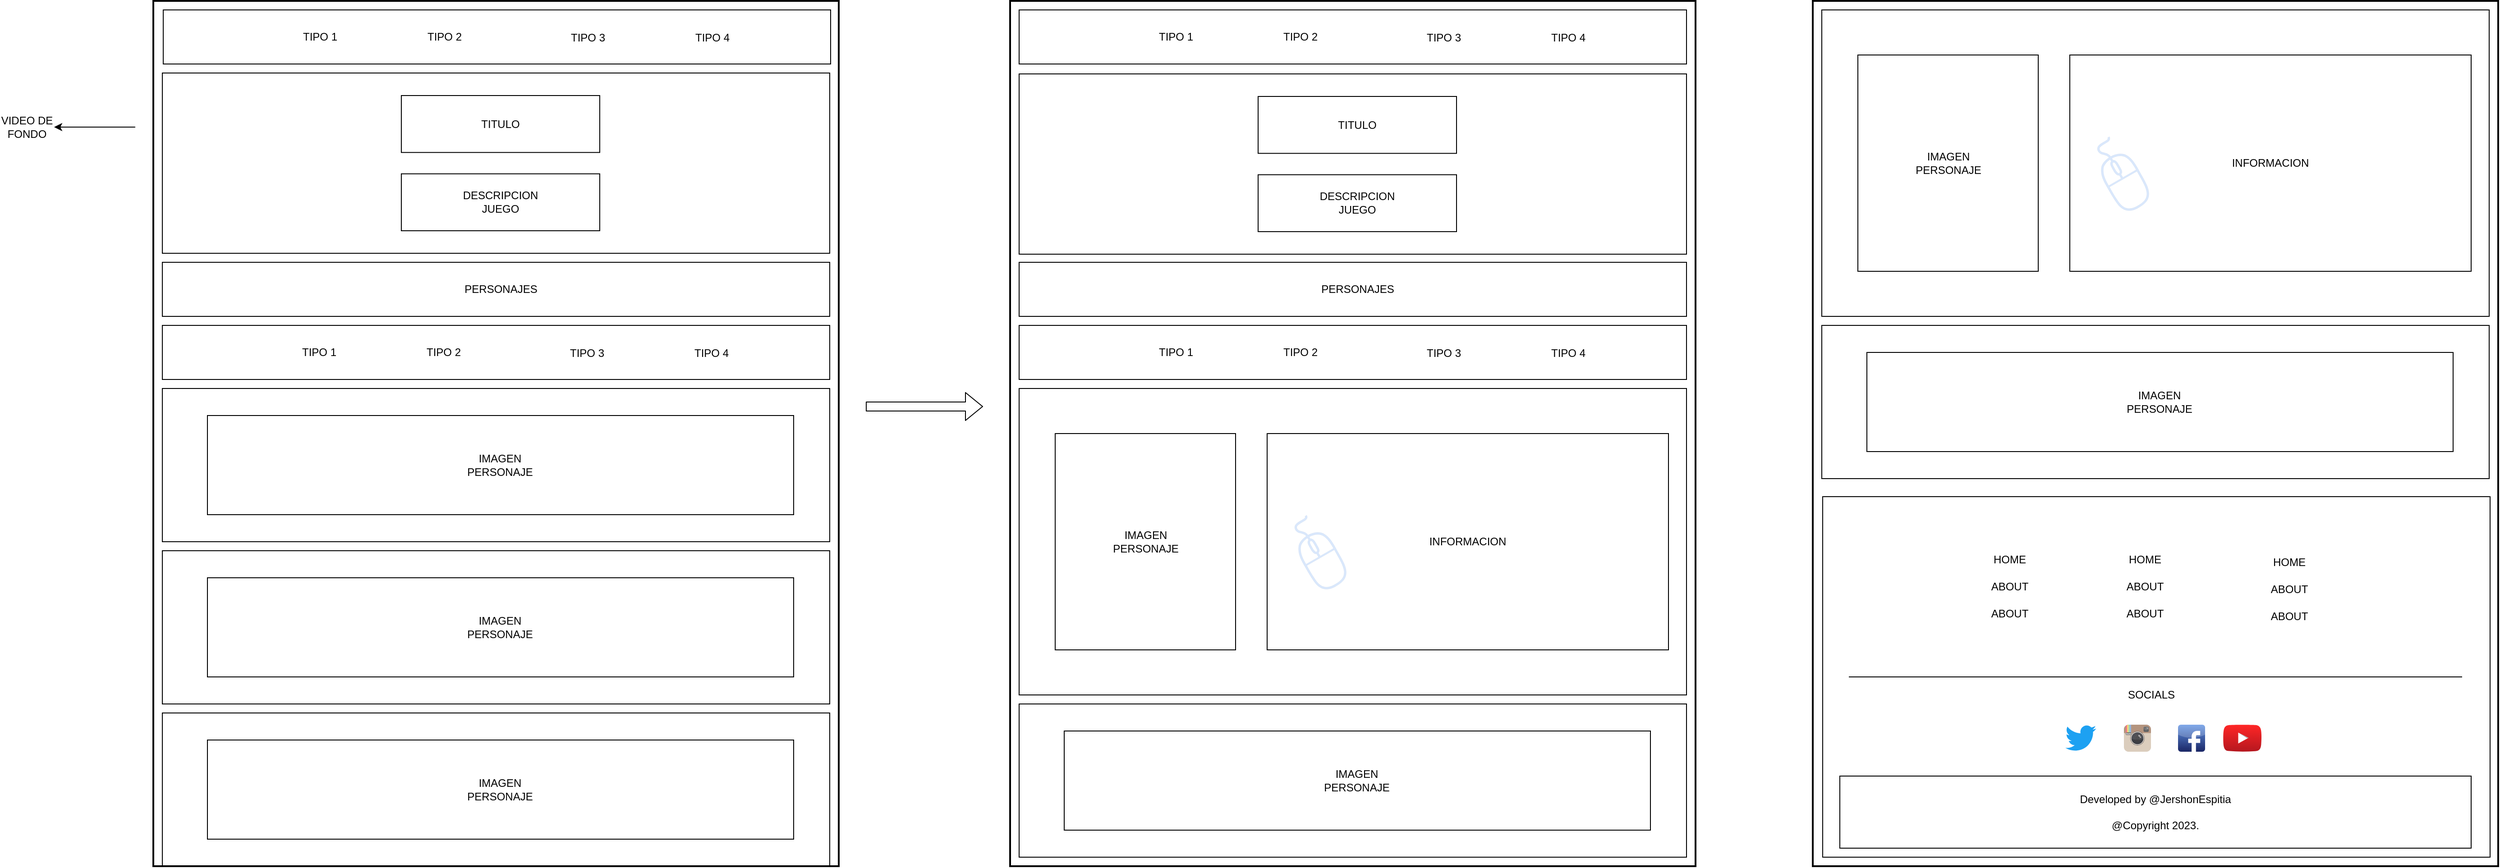 <mxfile>
    <diagram id="4Bnzrhr5k3Xbg9pZ94Lz" name="Page-1">
        <mxGraphModel dx="1693" dy="533" grid="1" gridSize="10" guides="1" tooltips="1" connect="1" arrows="1" fold="1" page="1" pageScale="1" pageWidth="850" pageHeight="1100" math="0" shadow="0">
            <root>
                <mxCell id="0"/>
                <mxCell id="1" parent="0"/>
                <mxCell id="2" value="" style="shape=table;startSize=0;container=1;collapsible=0;childLayout=tableLayout;fillColor=none;strokeColor=default;rounded=0;strokeWidth=2;" parent="1" vertex="1">
                    <mxGeometry x="40" y="40" width="760" height="960" as="geometry"/>
                </mxCell>
                <mxCell id="3" value="" style="shape=tableRow;horizontal=0;startSize=0;swimlaneHead=0;swimlaneBody=0;top=0;left=0;bottom=0;right=0;collapsible=0;dropTarget=0;fillColor=none;points=[[0,0.5],[1,0.5]];portConstraint=eastwest;" parent="2" vertex="1">
                    <mxGeometry width="760" height="960" as="geometry"/>
                </mxCell>
                <mxCell id="4" value="" style="shape=partialRectangle;html=1;whiteSpace=wrap;connectable=0;overflow=hidden;fillColor=none;top=0;left=0;bottom=0;right=0;pointerEvents=1;" parent="3" vertex="1">
                    <mxGeometry width="760" height="960" as="geometry">
                        <mxRectangle width="760" height="960" as="alternateBounds"/>
                    </mxGeometry>
                </mxCell>
                <mxCell id="5" value="" style="shape=table;startSize=0;container=1;collapsible=0;childLayout=tableLayout;rounded=0;strokeColor=default;strokeWidth=1;fillColor=none;" parent="1" vertex="1">
                    <mxGeometry x="50" y="120" width="740" height="200" as="geometry"/>
                </mxCell>
                <mxCell id="6" value="" style="shape=tableRow;horizontal=0;startSize=0;swimlaneHead=0;swimlaneBody=0;top=0;left=0;bottom=0;right=0;collapsible=0;dropTarget=0;fillColor=none;points=[[0,0.5],[1,0.5]];portConstraint=eastwest;rounded=0;strokeColor=default;strokeWidth=2;" parent="5" vertex="1">
                    <mxGeometry width="740" height="200" as="geometry"/>
                </mxCell>
                <mxCell id="7" value="" style="shape=partialRectangle;html=1;whiteSpace=wrap;connectable=0;overflow=hidden;fillColor=none;top=0;left=0;bottom=0;right=0;pointerEvents=1;rounded=0;strokeColor=default;strokeWidth=2;" parent="6" vertex="1">
                    <mxGeometry width="740" height="200" as="geometry">
                        <mxRectangle width="740" height="200" as="alternateBounds"/>
                    </mxGeometry>
                </mxCell>
                <mxCell id="14" value="" style="group" parent="1" vertex="1" connectable="0">
                    <mxGeometry x="315" y="145" width="220" height="150" as="geometry"/>
                </mxCell>
                <mxCell id="10" value="" style="group" parent="14" vertex="1" connectable="0">
                    <mxGeometry width="220" height="63.158" as="geometry"/>
                </mxCell>
                <mxCell id="8" value="" style="rounded=0;whiteSpace=wrap;html=1;fillColor=none;" parent="10" vertex="1">
                    <mxGeometry width="220" height="63.158" as="geometry"/>
                </mxCell>
                <mxCell id="9" value="TITULO" style="text;html=1;strokeColor=none;fillColor=none;align=center;verticalAlign=middle;whiteSpace=wrap;rounded=0;" parent="10" vertex="1">
                    <mxGeometry x="80" y="19.737" width="60" height="23.684" as="geometry"/>
                </mxCell>
                <mxCell id="11" value="" style="group" parent="14" vertex="1" connectable="0">
                    <mxGeometry y="86.842" width="220" height="63.158" as="geometry"/>
                </mxCell>
                <mxCell id="12" value="" style="rounded=0;whiteSpace=wrap;html=1;fillColor=none;" parent="11" vertex="1">
                    <mxGeometry width="220" height="63.158" as="geometry"/>
                </mxCell>
                <mxCell id="13" value="DESCRIPCION JUEGO" style="text;html=1;strokeColor=none;fillColor=none;align=center;verticalAlign=middle;whiteSpace=wrap;rounded=0;" parent="11" vertex="1">
                    <mxGeometry x="80" y="19.737" width="60" height="23.684" as="geometry"/>
                </mxCell>
                <mxCell id="15" value="" style="endArrow=classic;html=1;" parent="1" target="16" edge="1">
                    <mxGeometry width="50" height="50" relative="1" as="geometry">
                        <mxPoint x="20" y="180" as="sourcePoint"/>
                        <mxPoint x="-70" y="180" as="targetPoint"/>
                    </mxGeometry>
                </mxCell>
                <mxCell id="16" value="VIDEO DE FONDO" style="text;html=1;strokeColor=none;fillColor=none;align=center;verticalAlign=middle;whiteSpace=wrap;rounded=0;" parent="1" vertex="1">
                    <mxGeometry x="-130" y="165" width="60" height="30" as="geometry"/>
                </mxCell>
                <mxCell id="17" value="" style="shape=table;startSize=0;container=1;collapsible=0;childLayout=tableLayout;rounded=0;strokeColor=default;strokeWidth=1;fillColor=none;" parent="1" vertex="1">
                    <mxGeometry x="50" y="330" width="740" height="60" as="geometry"/>
                </mxCell>
                <mxCell id="18" value="" style="shape=tableRow;horizontal=0;startSize=0;swimlaneHead=0;swimlaneBody=0;top=0;left=0;bottom=0;right=0;collapsible=0;dropTarget=0;fillColor=none;points=[[0,0.5],[1,0.5]];portConstraint=eastwest;rounded=0;strokeColor=default;strokeWidth=2;" parent="17" vertex="1">
                    <mxGeometry width="740" height="60" as="geometry"/>
                </mxCell>
                <mxCell id="19" value="" style="shape=partialRectangle;html=1;whiteSpace=wrap;connectable=0;overflow=hidden;fillColor=none;top=0;left=0;bottom=0;right=0;pointerEvents=1;rounded=0;strokeColor=default;strokeWidth=2;" parent="18" vertex="1">
                    <mxGeometry width="740" height="60" as="geometry">
                        <mxRectangle width="740" height="60" as="alternateBounds"/>
                    </mxGeometry>
                </mxCell>
                <mxCell id="20" value="PERSONAJES" style="text;html=1;strokeColor=none;fillColor=none;align=center;verticalAlign=middle;whiteSpace=wrap;rounded=0;" parent="1" vertex="1">
                    <mxGeometry x="328" y="345" width="195" height="30" as="geometry"/>
                </mxCell>
                <mxCell id="66" value="" style="shape=table;startSize=0;container=1;collapsible=0;childLayout=tableLayout;fillColor=none;strokeColor=default;rounded=0;strokeWidth=2;" parent="1" vertex="1">
                    <mxGeometry x="990" y="40" width="760" height="960" as="geometry"/>
                </mxCell>
                <mxCell id="67" value="" style="shape=tableRow;horizontal=0;startSize=0;swimlaneHead=0;swimlaneBody=0;top=0;left=0;bottom=0;right=0;collapsible=0;dropTarget=0;fillColor=none;points=[[0,0.5],[1,0.5]];portConstraint=eastwest;" parent="66" vertex="1">
                    <mxGeometry width="760" height="960" as="geometry"/>
                </mxCell>
                <mxCell id="68" value="" style="shape=partialRectangle;html=1;whiteSpace=wrap;connectable=0;overflow=hidden;fillColor=none;top=0;left=0;bottom=0;right=0;pointerEvents=1;" parent="67" vertex="1">
                    <mxGeometry width="760" height="960" as="geometry">
                        <mxRectangle width="760" height="960" as="alternateBounds"/>
                    </mxGeometry>
                </mxCell>
                <mxCell id="79" value="" style="shape=table;startSize=0;container=1;collapsible=0;childLayout=tableLayout;rounded=0;strokeColor=default;strokeWidth=1;fillColor=none;" parent="1" vertex="1">
                    <mxGeometry x="1000" y="330" width="740" height="60" as="geometry"/>
                </mxCell>
                <mxCell id="80" value="" style="shape=tableRow;horizontal=0;startSize=0;swimlaneHead=0;swimlaneBody=0;top=0;left=0;bottom=0;right=0;collapsible=0;dropTarget=0;fillColor=none;points=[[0,0.5],[1,0.5]];portConstraint=eastwest;rounded=0;strokeColor=default;strokeWidth=2;" parent="79" vertex="1">
                    <mxGeometry width="740" height="60" as="geometry"/>
                </mxCell>
                <mxCell id="81" value="" style="shape=partialRectangle;html=1;whiteSpace=wrap;connectable=0;overflow=hidden;fillColor=none;top=0;left=0;bottom=0;right=0;pointerEvents=1;rounded=0;strokeColor=default;strokeWidth=2;" parent="80" vertex="1">
                    <mxGeometry width="740" height="60" as="geometry">
                        <mxRectangle width="740" height="60" as="alternateBounds"/>
                    </mxGeometry>
                </mxCell>
                <mxCell id="82" value="PERSONAJES" style="text;html=1;strokeColor=none;fillColor=none;align=center;verticalAlign=middle;whiteSpace=wrap;rounded=0;" parent="1" vertex="1">
                    <mxGeometry x="1278" y="345" width="195" height="30" as="geometry"/>
                </mxCell>
                <mxCell id="83" value="" style="shape=table;startSize=0;container=1;collapsible=0;childLayout=tableLayout;rounded=0;strokeColor=default;strokeWidth=1;fillColor=none;" parent="1" vertex="1">
                    <mxGeometry x="1000" y="400" width="740" height="60" as="geometry"/>
                </mxCell>
                <mxCell id="84" value="" style="shape=tableRow;horizontal=0;startSize=0;swimlaneHead=0;swimlaneBody=0;top=0;left=0;bottom=0;right=0;collapsible=0;dropTarget=0;fillColor=none;points=[[0,0.5],[1,0.5]];portConstraint=eastwest;rounded=0;strokeColor=default;strokeWidth=2;" parent="83" vertex="1">
                    <mxGeometry width="740" height="60" as="geometry"/>
                </mxCell>
                <mxCell id="85" value="" style="shape=partialRectangle;html=1;whiteSpace=wrap;connectable=0;overflow=hidden;fillColor=none;top=0;left=0;bottom=0;right=0;pointerEvents=1;rounded=0;strokeColor=default;strokeWidth=2;" parent="84" vertex="1">
                    <mxGeometry width="740" height="60" as="geometry">
                        <mxRectangle width="740" height="60" as="alternateBounds"/>
                    </mxGeometry>
                </mxCell>
                <mxCell id="86" value="TIPO 1" style="text;html=1;strokeColor=none;fillColor=none;align=center;verticalAlign=middle;whiteSpace=wrap;rounded=0;" parent="1" vertex="1">
                    <mxGeometry x="1113" y="415" width="122" height="30" as="geometry"/>
                </mxCell>
                <mxCell id="87" value="TIPO 2" style="text;html=1;strokeColor=none;fillColor=none;align=center;verticalAlign=middle;whiteSpace=wrap;rounded=0;" parent="1" vertex="1">
                    <mxGeometry x="1251" y="415" width="122" height="30" as="geometry"/>
                </mxCell>
                <mxCell id="88" value="TIPO 4" style="text;html=1;strokeColor=none;fillColor=none;align=center;verticalAlign=middle;whiteSpace=wrap;rounded=0;" parent="1" vertex="1">
                    <mxGeometry x="1548" y="416" width="122" height="30" as="geometry"/>
                </mxCell>
                <mxCell id="89" value="TIPO 3" style="text;html=1;strokeColor=none;fillColor=none;align=center;verticalAlign=middle;whiteSpace=wrap;rounded=0;" parent="1" vertex="1">
                    <mxGeometry x="1410" y="416" width="122" height="30" as="geometry"/>
                </mxCell>
                <mxCell id="90" value="" style="shape=table;startSize=0;container=1;collapsible=0;childLayout=tableLayout;rounded=0;strokeColor=default;strokeWidth=1;fillColor=none;" parent="1" vertex="1">
                    <mxGeometry x="1000" y="470" width="740" height="340" as="geometry"/>
                </mxCell>
                <mxCell id="91" value="" style="shape=tableRow;horizontal=0;startSize=0;swimlaneHead=0;swimlaneBody=0;top=0;left=0;bottom=0;right=0;collapsible=0;dropTarget=0;fillColor=none;points=[[0,0.5],[1,0.5]];portConstraint=eastwest;rounded=0;strokeColor=default;strokeWidth=2;" parent="90" vertex="1">
                    <mxGeometry width="740" height="340" as="geometry"/>
                </mxCell>
                <mxCell id="92" value="" style="shape=partialRectangle;html=1;whiteSpace=wrap;connectable=0;overflow=hidden;fillColor=none;top=0;left=0;bottom=0;right=0;pointerEvents=1;rounded=0;strokeColor=default;strokeWidth=2;" parent="91" vertex="1">
                    <mxGeometry width="740" height="340" as="geometry">
                        <mxRectangle width="740" height="340" as="alternateBounds"/>
                    </mxGeometry>
                </mxCell>
                <mxCell id="96" value="" style="group" parent="1" vertex="1" connectable="0">
                    <mxGeometry x="1040" y="520" width="200" height="240" as="geometry"/>
                </mxCell>
                <mxCell id="97" value="" style="rounded=0;whiteSpace=wrap;html=1;fillColor=none;" parent="96" vertex="1">
                    <mxGeometry width="200" height="240" as="geometry"/>
                </mxCell>
                <mxCell id="98" value="IMAGEN&lt;br&gt;PERSONAJE" style="text;html=1;strokeColor=none;fillColor=none;align=center;verticalAlign=middle;whiteSpace=wrap;rounded=0;" parent="96" vertex="1">
                    <mxGeometry x="72.727" y="75" width="54.545" height="90" as="geometry"/>
                </mxCell>
                <mxCell id="99" value="" style="group;fillColor=none;" parent="1" vertex="1" connectable="0">
                    <mxGeometry x="1275" y="520" width="445" height="240" as="geometry"/>
                </mxCell>
                <mxCell id="100" value="" style="rounded=0;whiteSpace=wrap;html=1;fillColor=none;" parent="99" vertex="1">
                    <mxGeometry width="445" height="240" as="geometry"/>
                </mxCell>
                <mxCell id="101" value="INFORMACION" style="text;html=1;strokeColor=none;fillColor=none;align=center;verticalAlign=middle;whiteSpace=wrap;rounded=0;" parent="99" vertex="1">
                    <mxGeometry x="161.818" y="75" width="121.364" height="90" as="geometry"/>
                </mxCell>
                <mxCell id="159" value="" style="sketch=0;pointerEvents=1;shadow=0;dashed=0;html=1;strokeColor=#6c8ebf;fillColor=#dae8fc;aspect=fixed;labelPosition=center;verticalLabelPosition=bottom;verticalAlign=top;align=center;outlineConnect=0;shape=mxgraph.vvd.mouse;strokeWidth=0;rotation=-30;" parent="99" vertex="1">
                    <mxGeometry x="35" y="90" width="41.35" height="84.39" as="geometry"/>
                </mxCell>
                <mxCell id="102" value="" style="shape=flexArrow;endArrow=classic;html=1;" parent="1" edge="1">
                    <mxGeometry width="50" height="50" relative="1" as="geometry">
                        <mxPoint x="830" y="490" as="sourcePoint"/>
                        <mxPoint x="960" y="490" as="targetPoint"/>
                    </mxGeometry>
                </mxCell>
                <mxCell id="103" value="" style="group" parent="1" vertex="1" connectable="0">
                    <mxGeometry x="50" y="470" width="740" height="170" as="geometry"/>
                </mxCell>
                <mxCell id="28" value="" style="shape=table;startSize=0;container=1;collapsible=0;childLayout=tableLayout;rounded=0;strokeColor=default;strokeWidth=1;fillColor=none;" parent="103" vertex="1">
                    <mxGeometry width="740" height="170" as="geometry"/>
                </mxCell>
                <mxCell id="29" value="" style="shape=tableRow;horizontal=0;startSize=0;swimlaneHead=0;swimlaneBody=0;top=0;left=0;bottom=0;right=0;collapsible=0;dropTarget=0;fillColor=none;points=[[0,0.5],[1,0.5]];portConstraint=eastwest;rounded=0;strokeColor=default;strokeWidth=2;" parent="28" vertex="1">
                    <mxGeometry width="740" height="170" as="geometry"/>
                </mxCell>
                <mxCell id="30" value="" style="shape=partialRectangle;html=1;whiteSpace=wrap;connectable=0;overflow=hidden;fillColor=none;top=0;left=0;bottom=0;right=0;pointerEvents=1;rounded=0;strokeColor=default;strokeWidth=2;" parent="29" vertex="1">
                    <mxGeometry width="740" height="170" as="geometry">
                        <mxRectangle width="740" height="170" as="alternateBounds"/>
                    </mxGeometry>
                </mxCell>
                <mxCell id="32" value="" style="group" parent="103" vertex="1" connectable="0">
                    <mxGeometry x="50" y="30" width="650" height="110" as="geometry"/>
                </mxCell>
                <mxCell id="33" value="" style="rounded=0;whiteSpace=wrap;html=1;fillColor=none;" parent="32" vertex="1">
                    <mxGeometry width="650" height="110.0" as="geometry"/>
                </mxCell>
                <mxCell id="34" value="IMAGEN&lt;br&gt;PERSONAJE" style="text;html=1;strokeColor=none;fillColor=none;align=center;verticalAlign=middle;whiteSpace=wrap;rounded=0;" parent="32" vertex="1">
                    <mxGeometry x="236.364" y="34.375" width="177.273" height="41.25" as="geometry"/>
                </mxCell>
                <mxCell id="104" value="" style="group" parent="1" vertex="1" connectable="0">
                    <mxGeometry x="50" y="650" width="740" height="170" as="geometry"/>
                </mxCell>
                <mxCell id="105" value="" style="shape=table;startSize=0;container=1;collapsible=0;childLayout=tableLayout;rounded=0;strokeColor=default;strokeWidth=1;fillColor=none;" parent="104" vertex="1">
                    <mxGeometry width="740" height="170" as="geometry"/>
                </mxCell>
                <mxCell id="106" value="" style="shape=tableRow;horizontal=0;startSize=0;swimlaneHead=0;swimlaneBody=0;top=0;left=0;bottom=0;right=0;collapsible=0;dropTarget=0;fillColor=none;points=[[0,0.5],[1,0.5]];portConstraint=eastwest;rounded=0;strokeColor=default;strokeWidth=2;" parent="105" vertex="1">
                    <mxGeometry width="740" height="170" as="geometry"/>
                </mxCell>
                <mxCell id="107" value="" style="shape=partialRectangle;html=1;whiteSpace=wrap;connectable=0;overflow=hidden;fillColor=none;top=0;left=0;bottom=0;right=0;pointerEvents=1;rounded=0;strokeColor=default;strokeWidth=2;" parent="106" vertex="1">
                    <mxGeometry width="740" height="170" as="geometry">
                        <mxRectangle width="740" height="170" as="alternateBounds"/>
                    </mxGeometry>
                </mxCell>
                <mxCell id="108" value="" style="group" parent="104" vertex="1" connectable="0">
                    <mxGeometry x="50" y="30" width="650" height="110" as="geometry"/>
                </mxCell>
                <mxCell id="109" value="" style="rounded=0;whiteSpace=wrap;html=1;fillColor=none;" parent="108" vertex="1">
                    <mxGeometry width="650" height="110.0" as="geometry"/>
                </mxCell>
                <mxCell id="110" value="IMAGEN&lt;br&gt;PERSONAJE" style="text;html=1;strokeColor=none;fillColor=none;align=center;verticalAlign=middle;whiteSpace=wrap;rounded=0;" parent="108" vertex="1">
                    <mxGeometry x="236.364" y="34.375" width="177.273" height="41.25" as="geometry"/>
                </mxCell>
                <mxCell id="111" value="" style="group" parent="1" vertex="1" connectable="0">
                    <mxGeometry x="50" y="830" width="740" height="170" as="geometry"/>
                </mxCell>
                <mxCell id="112" value="" style="shape=table;startSize=0;container=1;collapsible=0;childLayout=tableLayout;rounded=0;strokeColor=default;strokeWidth=1;fillColor=none;" parent="111" vertex="1">
                    <mxGeometry width="740" height="170" as="geometry"/>
                </mxCell>
                <mxCell id="113" value="" style="shape=tableRow;horizontal=0;startSize=0;swimlaneHead=0;swimlaneBody=0;top=0;left=0;bottom=0;right=0;collapsible=0;dropTarget=0;fillColor=none;points=[[0,0.5],[1,0.5]];portConstraint=eastwest;rounded=0;strokeColor=default;strokeWidth=2;" parent="112" vertex="1">
                    <mxGeometry width="740" height="170" as="geometry"/>
                </mxCell>
                <mxCell id="114" value="" style="shape=partialRectangle;html=1;whiteSpace=wrap;connectable=0;overflow=hidden;fillColor=none;top=0;left=0;bottom=0;right=0;pointerEvents=1;rounded=0;strokeColor=default;strokeWidth=2;" parent="113" vertex="1">
                    <mxGeometry width="740" height="170" as="geometry">
                        <mxRectangle width="740" height="170" as="alternateBounds"/>
                    </mxGeometry>
                </mxCell>
                <mxCell id="115" value="" style="group" parent="111" vertex="1" connectable="0">
                    <mxGeometry x="50" y="30" width="650" height="110" as="geometry"/>
                </mxCell>
                <mxCell id="116" value="" style="rounded=0;whiteSpace=wrap;html=1;fillColor=none;" parent="115" vertex="1">
                    <mxGeometry width="650" height="110.0" as="geometry"/>
                </mxCell>
                <mxCell id="117" value="IMAGEN&lt;br&gt;PERSONAJE" style="text;html=1;strokeColor=none;fillColor=none;align=center;verticalAlign=middle;whiteSpace=wrap;rounded=0;" parent="115" vertex="1">
                    <mxGeometry x="236.364" y="34.375" width="177.273" height="41.25" as="geometry"/>
                </mxCell>
                <mxCell id="121" value="" style="group" parent="1" vertex="1" connectable="0">
                    <mxGeometry x="1000" y="820" width="740" height="170" as="geometry"/>
                </mxCell>
                <mxCell id="122" value="" style="shape=table;startSize=0;container=1;collapsible=0;childLayout=tableLayout;rounded=0;strokeColor=default;strokeWidth=1;fillColor=none;" parent="121" vertex="1">
                    <mxGeometry width="740" height="170" as="geometry"/>
                </mxCell>
                <mxCell id="123" value="" style="shape=tableRow;horizontal=0;startSize=0;swimlaneHead=0;swimlaneBody=0;top=0;left=0;bottom=0;right=0;collapsible=0;dropTarget=0;fillColor=none;points=[[0,0.5],[1,0.5]];portConstraint=eastwest;rounded=0;strokeColor=default;strokeWidth=2;" parent="122" vertex="1">
                    <mxGeometry width="740" height="170" as="geometry"/>
                </mxCell>
                <mxCell id="124" value="" style="shape=partialRectangle;html=1;whiteSpace=wrap;connectable=0;overflow=hidden;fillColor=none;top=0;left=0;bottom=0;right=0;pointerEvents=1;rounded=0;strokeColor=default;strokeWidth=2;" parent="123" vertex="1">
                    <mxGeometry width="740" height="170" as="geometry">
                        <mxRectangle width="740" height="170" as="alternateBounds"/>
                    </mxGeometry>
                </mxCell>
                <mxCell id="125" value="" style="group" parent="121" vertex="1" connectable="0">
                    <mxGeometry x="50" y="30" width="650" height="110" as="geometry"/>
                </mxCell>
                <mxCell id="126" value="" style="rounded=0;whiteSpace=wrap;html=1;fillColor=none;" parent="125" vertex="1">
                    <mxGeometry width="650" height="110.0" as="geometry"/>
                </mxCell>
                <mxCell id="127" value="IMAGEN&lt;br&gt;PERSONAJE" style="text;html=1;strokeColor=none;fillColor=none;align=center;verticalAlign=middle;whiteSpace=wrap;rounded=0;" parent="125" vertex="1">
                    <mxGeometry x="236.364" y="34.375" width="177.273" height="41.25" as="geometry"/>
                </mxCell>
                <mxCell id="129" value="" style="shape=table;startSize=0;container=1;collapsible=0;childLayout=tableLayout;rounded=0;strokeColor=default;strokeWidth=1;fillColor=none;" parent="1" vertex="1">
                    <mxGeometry x="1000" y="121" width="740" height="200" as="geometry"/>
                </mxCell>
                <mxCell id="130" value="" style="shape=tableRow;horizontal=0;startSize=0;swimlaneHead=0;swimlaneBody=0;top=0;left=0;bottom=0;right=0;collapsible=0;dropTarget=0;fillColor=none;points=[[0,0.5],[1,0.5]];portConstraint=eastwest;rounded=0;strokeColor=default;strokeWidth=2;" parent="129" vertex="1">
                    <mxGeometry width="740" height="200" as="geometry"/>
                </mxCell>
                <mxCell id="131" value="" style="shape=partialRectangle;html=1;whiteSpace=wrap;connectable=0;overflow=hidden;fillColor=none;top=0;left=0;bottom=0;right=0;pointerEvents=1;rounded=0;strokeColor=default;strokeWidth=2;" parent="130" vertex="1">
                    <mxGeometry width="740" height="200" as="geometry">
                        <mxRectangle width="740" height="200" as="alternateBounds"/>
                    </mxGeometry>
                </mxCell>
                <mxCell id="132" value="" style="group" parent="1" vertex="1" connectable="0">
                    <mxGeometry x="1265" y="146" width="220" height="150" as="geometry"/>
                </mxCell>
                <mxCell id="133" value="" style="group" parent="132" vertex="1" connectable="0">
                    <mxGeometry width="220" height="63.158" as="geometry"/>
                </mxCell>
                <mxCell id="134" value="" style="rounded=0;whiteSpace=wrap;html=1;fillColor=none;" parent="133" vertex="1">
                    <mxGeometry width="220" height="63.158" as="geometry"/>
                </mxCell>
                <mxCell id="135" value="TITULO" style="text;html=1;strokeColor=none;fillColor=none;align=center;verticalAlign=middle;whiteSpace=wrap;rounded=0;" parent="133" vertex="1">
                    <mxGeometry x="80" y="19.737" width="60" height="23.684" as="geometry"/>
                </mxCell>
                <mxCell id="136" value="" style="group" parent="132" vertex="1" connectable="0">
                    <mxGeometry y="86.842" width="220" height="63.158" as="geometry"/>
                </mxCell>
                <mxCell id="137" value="" style="rounded=0;whiteSpace=wrap;html=1;fillColor=none;" parent="136" vertex="1">
                    <mxGeometry width="220" height="63.158" as="geometry"/>
                </mxCell>
                <mxCell id="138" value="DESCRIPCION JUEGO" style="text;html=1;strokeColor=none;fillColor=none;align=center;verticalAlign=middle;whiteSpace=wrap;rounded=0;" parent="136" vertex="1">
                    <mxGeometry x="80" y="19.737" width="60" height="23.684" as="geometry"/>
                </mxCell>
                <mxCell id="140" value="" style="group" parent="1" vertex="1" connectable="0">
                    <mxGeometry x="50" y="400" width="740" height="60" as="geometry"/>
                </mxCell>
                <mxCell id="21" value="" style="shape=table;startSize=0;container=1;collapsible=0;childLayout=tableLayout;rounded=0;strokeColor=default;strokeWidth=1;fillColor=none;" parent="140" vertex="1">
                    <mxGeometry width="740" height="60" as="geometry"/>
                </mxCell>
                <mxCell id="22" value="" style="shape=tableRow;horizontal=0;startSize=0;swimlaneHead=0;swimlaneBody=0;top=0;left=0;bottom=0;right=0;collapsible=0;dropTarget=0;fillColor=none;points=[[0,0.5],[1,0.5]];portConstraint=eastwest;rounded=0;strokeColor=default;strokeWidth=2;" parent="21" vertex="1">
                    <mxGeometry width="740" height="60" as="geometry"/>
                </mxCell>
                <mxCell id="23" value="" style="shape=partialRectangle;html=1;whiteSpace=wrap;connectable=0;overflow=hidden;fillColor=none;top=0;left=0;bottom=0;right=0;pointerEvents=1;rounded=0;strokeColor=default;strokeWidth=2;" parent="22" vertex="1">
                    <mxGeometry width="740" height="60" as="geometry">
                        <mxRectangle width="740" height="60" as="alternateBounds"/>
                    </mxGeometry>
                </mxCell>
                <mxCell id="139" value="" style="group" parent="140" vertex="1" connectable="0">
                    <mxGeometry x="113" y="15" width="557" height="31" as="geometry"/>
                </mxCell>
                <mxCell id="24" value="TIPO 1" style="text;html=1;strokeColor=none;fillColor=none;align=center;verticalAlign=middle;whiteSpace=wrap;rounded=0;" parent="139" vertex="1">
                    <mxGeometry width="122" height="30" as="geometry"/>
                </mxCell>
                <mxCell id="25" value="TIPO 2" style="text;html=1;strokeColor=none;fillColor=none;align=center;verticalAlign=middle;whiteSpace=wrap;rounded=0;" parent="139" vertex="1">
                    <mxGeometry x="138" width="122" height="30" as="geometry"/>
                </mxCell>
                <mxCell id="26" value="TIPO 4" style="text;html=1;strokeColor=none;fillColor=none;align=center;verticalAlign=middle;whiteSpace=wrap;rounded=0;" parent="139" vertex="1">
                    <mxGeometry x="435" y="1" width="122" height="30" as="geometry"/>
                </mxCell>
                <mxCell id="27" value="TIPO 3" style="text;html=1;strokeColor=none;fillColor=none;align=center;verticalAlign=middle;whiteSpace=wrap;rounded=0;" parent="139" vertex="1">
                    <mxGeometry x="297" y="1" width="122" height="30" as="geometry"/>
                </mxCell>
                <mxCell id="141" value="" style="group" parent="1" vertex="1" connectable="0">
                    <mxGeometry x="51" y="50" width="740" height="60" as="geometry"/>
                </mxCell>
                <mxCell id="142" value="" style="shape=table;startSize=0;container=1;collapsible=0;childLayout=tableLayout;rounded=0;strokeColor=default;strokeWidth=1;fillColor=none;" parent="141" vertex="1">
                    <mxGeometry width="740" height="60" as="geometry"/>
                </mxCell>
                <mxCell id="143" value="" style="shape=tableRow;horizontal=0;startSize=0;swimlaneHead=0;swimlaneBody=0;top=0;left=0;bottom=0;right=0;collapsible=0;dropTarget=0;fillColor=none;points=[[0,0.5],[1,0.5]];portConstraint=eastwest;rounded=0;strokeColor=default;strokeWidth=2;" parent="142" vertex="1">
                    <mxGeometry width="740" height="60" as="geometry"/>
                </mxCell>
                <mxCell id="144" value="" style="shape=partialRectangle;html=1;whiteSpace=wrap;connectable=0;overflow=hidden;fillColor=none;top=0;left=0;bottom=0;right=0;pointerEvents=1;rounded=0;strokeColor=default;strokeWidth=2;" parent="143" vertex="1">
                    <mxGeometry width="740" height="60" as="geometry">
                        <mxRectangle width="740" height="60" as="alternateBounds"/>
                    </mxGeometry>
                </mxCell>
                <mxCell id="145" value="" style="group" parent="141" vertex="1" connectable="0">
                    <mxGeometry x="113" y="15" width="557" height="31" as="geometry"/>
                </mxCell>
                <mxCell id="146" value="TIPO 1" style="text;html=1;strokeColor=none;fillColor=none;align=center;verticalAlign=middle;whiteSpace=wrap;rounded=0;" parent="145" vertex="1">
                    <mxGeometry width="122" height="30" as="geometry"/>
                </mxCell>
                <mxCell id="147" value="TIPO 2" style="text;html=1;strokeColor=none;fillColor=none;align=center;verticalAlign=middle;whiteSpace=wrap;rounded=0;" parent="145" vertex="1">
                    <mxGeometry x="138" width="122" height="30" as="geometry"/>
                </mxCell>
                <mxCell id="148" value="TIPO 4" style="text;html=1;strokeColor=none;fillColor=none;align=center;verticalAlign=middle;whiteSpace=wrap;rounded=0;" parent="145" vertex="1">
                    <mxGeometry x="435" y="1" width="122" height="30" as="geometry"/>
                </mxCell>
                <mxCell id="149" value="TIPO 3" style="text;html=1;strokeColor=none;fillColor=none;align=center;verticalAlign=middle;whiteSpace=wrap;rounded=0;" parent="145" vertex="1">
                    <mxGeometry x="297" y="1" width="122" height="30" as="geometry"/>
                </mxCell>
                <mxCell id="150" value="" style="group" parent="1" vertex="1" connectable="0">
                    <mxGeometry x="1000" y="50" width="740" height="60" as="geometry"/>
                </mxCell>
                <mxCell id="151" value="" style="shape=table;startSize=0;container=1;collapsible=0;childLayout=tableLayout;rounded=0;strokeColor=default;strokeWidth=1;fillColor=none;" parent="150" vertex="1">
                    <mxGeometry width="740" height="60" as="geometry"/>
                </mxCell>
                <mxCell id="152" value="" style="shape=tableRow;horizontal=0;startSize=0;swimlaneHead=0;swimlaneBody=0;top=0;left=0;bottom=0;right=0;collapsible=0;dropTarget=0;fillColor=none;points=[[0,0.5],[1,0.5]];portConstraint=eastwest;rounded=0;strokeColor=default;strokeWidth=2;" parent="151" vertex="1">
                    <mxGeometry width="740" height="60" as="geometry"/>
                </mxCell>
                <mxCell id="153" value="" style="shape=partialRectangle;html=1;whiteSpace=wrap;connectable=0;overflow=hidden;fillColor=none;top=0;left=0;bottom=0;right=0;pointerEvents=1;rounded=0;strokeColor=default;strokeWidth=2;" parent="152" vertex="1">
                    <mxGeometry width="740" height="60" as="geometry">
                        <mxRectangle width="740" height="60" as="alternateBounds"/>
                    </mxGeometry>
                </mxCell>
                <mxCell id="154" value="" style="group" parent="150" vertex="1" connectable="0">
                    <mxGeometry x="113" y="15" width="557" height="31" as="geometry"/>
                </mxCell>
                <mxCell id="155" value="TIPO 1" style="text;html=1;strokeColor=none;fillColor=none;align=center;verticalAlign=middle;whiteSpace=wrap;rounded=0;" parent="154" vertex="1">
                    <mxGeometry width="122" height="30" as="geometry"/>
                </mxCell>
                <mxCell id="156" value="TIPO 2" style="text;html=1;strokeColor=none;fillColor=none;align=center;verticalAlign=middle;whiteSpace=wrap;rounded=0;" parent="154" vertex="1">
                    <mxGeometry x="138" width="122" height="30" as="geometry"/>
                </mxCell>
                <mxCell id="157" value="TIPO 4" style="text;html=1;strokeColor=none;fillColor=none;align=center;verticalAlign=middle;whiteSpace=wrap;rounded=0;" parent="154" vertex="1">
                    <mxGeometry x="435" y="1" width="122" height="30" as="geometry"/>
                </mxCell>
                <mxCell id="158" value="TIPO 3" style="text;html=1;strokeColor=none;fillColor=none;align=center;verticalAlign=middle;whiteSpace=wrap;rounded=0;" parent="154" vertex="1">
                    <mxGeometry x="297" y="1" width="122" height="30" as="geometry"/>
                </mxCell>
                <mxCell id="216" value="" style="shape=table;startSize=0;container=1;collapsible=0;childLayout=tableLayout;fillColor=none;strokeColor=default;rounded=0;strokeWidth=2;" vertex="1" parent="1">
                    <mxGeometry x="1880" y="40" width="760" height="960" as="geometry"/>
                </mxCell>
                <mxCell id="217" value="" style="shape=tableRow;horizontal=0;startSize=0;swimlaneHead=0;swimlaneBody=0;top=0;left=0;bottom=0;right=0;collapsible=0;dropTarget=0;fillColor=none;points=[[0,0.5],[1,0.5]];portConstraint=eastwest;" vertex="1" parent="216">
                    <mxGeometry width="760" height="960" as="geometry"/>
                </mxCell>
                <mxCell id="218" value="" style="shape=partialRectangle;html=1;whiteSpace=wrap;connectable=0;overflow=hidden;fillColor=none;top=0;left=0;bottom=0;right=0;pointerEvents=1;" vertex="1" parent="217">
                    <mxGeometry width="760" height="960" as="geometry">
                        <mxRectangle width="760" height="960" as="alternateBounds"/>
                    </mxGeometry>
                </mxCell>
                <mxCell id="230" value="" style="shape=table;startSize=0;container=1;collapsible=0;childLayout=tableLayout;rounded=0;strokeColor=default;strokeWidth=1;fillColor=none;" vertex="1" parent="1">
                    <mxGeometry x="1890" y="50" width="740" height="340" as="geometry"/>
                </mxCell>
                <mxCell id="231" value="" style="shape=tableRow;horizontal=0;startSize=0;swimlaneHead=0;swimlaneBody=0;top=0;left=0;bottom=0;right=0;collapsible=0;dropTarget=0;fillColor=none;points=[[0,0.5],[1,0.5]];portConstraint=eastwest;rounded=0;strokeColor=default;strokeWidth=2;" vertex="1" parent="230">
                    <mxGeometry width="740" height="340" as="geometry"/>
                </mxCell>
                <mxCell id="232" value="" style="shape=partialRectangle;html=1;whiteSpace=wrap;connectable=0;overflow=hidden;fillColor=none;top=0;left=0;bottom=0;right=0;pointerEvents=1;rounded=0;strokeColor=default;strokeWidth=2;" vertex="1" parent="231">
                    <mxGeometry width="740" height="340" as="geometry">
                        <mxRectangle width="740" height="340" as="alternateBounds"/>
                    </mxGeometry>
                </mxCell>
                <mxCell id="233" value="" style="group" vertex="1" connectable="0" parent="1">
                    <mxGeometry x="1930" y="100" width="200" height="240" as="geometry"/>
                </mxCell>
                <mxCell id="234" value="" style="rounded=0;whiteSpace=wrap;html=1;fillColor=none;" vertex="1" parent="233">
                    <mxGeometry width="200" height="240" as="geometry"/>
                </mxCell>
                <mxCell id="235" value="IMAGEN&lt;br&gt;PERSONAJE" style="text;html=1;strokeColor=none;fillColor=none;align=center;verticalAlign=middle;whiteSpace=wrap;rounded=0;" vertex="1" parent="233">
                    <mxGeometry x="72.727" y="75" width="54.545" height="90" as="geometry"/>
                </mxCell>
                <mxCell id="236" value="" style="group;fillColor=none;" vertex="1" connectable="0" parent="1">
                    <mxGeometry x="2165" y="100" width="445" height="240" as="geometry"/>
                </mxCell>
                <mxCell id="237" value="" style="rounded=0;whiteSpace=wrap;html=1;fillColor=none;" vertex="1" parent="236">
                    <mxGeometry width="445" height="240" as="geometry"/>
                </mxCell>
                <mxCell id="238" value="INFORMACION" style="text;html=1;strokeColor=none;fillColor=none;align=center;verticalAlign=middle;whiteSpace=wrap;rounded=0;" vertex="1" parent="236">
                    <mxGeometry x="161.818" y="75" width="121.364" height="90" as="geometry"/>
                </mxCell>
                <mxCell id="239" value="" style="sketch=0;pointerEvents=1;shadow=0;dashed=0;html=1;strokeColor=#6c8ebf;fillColor=#dae8fc;aspect=fixed;labelPosition=center;verticalLabelPosition=bottom;verticalAlign=top;align=center;outlineConnect=0;shape=mxgraph.vvd.mouse;strokeWidth=0;rotation=-30;" vertex="1" parent="236">
                    <mxGeometry x="35" y="90" width="41.35" height="84.39" as="geometry"/>
                </mxCell>
                <mxCell id="240" value="" style="group" vertex="1" connectable="0" parent="1">
                    <mxGeometry x="1890" y="400" width="740" height="170" as="geometry"/>
                </mxCell>
                <mxCell id="241" value="" style="shape=table;startSize=0;container=1;collapsible=0;childLayout=tableLayout;rounded=0;strokeColor=default;strokeWidth=1;fillColor=none;" vertex="1" parent="240">
                    <mxGeometry width="740" height="170" as="geometry"/>
                </mxCell>
                <mxCell id="242" value="" style="shape=tableRow;horizontal=0;startSize=0;swimlaneHead=0;swimlaneBody=0;top=0;left=0;bottom=0;right=0;collapsible=0;dropTarget=0;fillColor=none;points=[[0,0.5],[1,0.5]];portConstraint=eastwest;rounded=0;strokeColor=default;strokeWidth=2;" vertex="1" parent="241">
                    <mxGeometry width="740" height="170" as="geometry"/>
                </mxCell>
                <mxCell id="243" value="" style="shape=partialRectangle;html=1;whiteSpace=wrap;connectable=0;overflow=hidden;fillColor=none;top=0;left=0;bottom=0;right=0;pointerEvents=1;rounded=0;strokeColor=default;strokeWidth=2;" vertex="1" parent="242">
                    <mxGeometry width="740" height="170" as="geometry">
                        <mxRectangle width="740" height="170" as="alternateBounds"/>
                    </mxGeometry>
                </mxCell>
                <mxCell id="244" value="" style="group" vertex="1" connectable="0" parent="240">
                    <mxGeometry x="50" y="30" width="650" height="110" as="geometry"/>
                </mxCell>
                <mxCell id="245" value="" style="rounded=0;whiteSpace=wrap;html=1;fillColor=none;" vertex="1" parent="244">
                    <mxGeometry width="650" height="110.0" as="geometry"/>
                </mxCell>
                <mxCell id="246" value="IMAGEN&lt;br&gt;PERSONAJE" style="text;html=1;strokeColor=none;fillColor=none;align=center;verticalAlign=middle;whiteSpace=wrap;rounded=0;" vertex="1" parent="244">
                    <mxGeometry x="236.364" y="34.375" width="177.273" height="41.25" as="geometry"/>
                </mxCell>
                <mxCell id="267" value="" style="shape=table;startSize=0;container=1;collapsible=0;childLayout=tableLayout;rounded=0;strokeColor=default;strokeWidth=1;fillColor=none;" vertex="1" parent="1">
                    <mxGeometry x="1891" y="590" width="740" height="400" as="geometry"/>
                </mxCell>
                <mxCell id="268" value="" style="shape=tableRow;horizontal=0;startSize=0;swimlaneHead=0;swimlaneBody=0;top=0;left=0;bottom=0;right=0;collapsible=0;dropTarget=0;fillColor=none;points=[[0,0.5],[1,0.5]];portConstraint=eastwest;rounded=0;strokeColor=default;strokeWidth=2;" vertex="1" parent="267">
                    <mxGeometry width="740" height="400" as="geometry"/>
                </mxCell>
                <mxCell id="269" value="" style="shape=partialRectangle;html=1;whiteSpace=wrap;connectable=0;overflow=hidden;fillColor=none;top=0;left=0;bottom=0;right=0;pointerEvents=1;rounded=0;strokeColor=default;strokeWidth=2;" vertex="1" parent="268">
                    <mxGeometry width="740" height="400" as="geometry">
                        <mxRectangle width="740" height="400" as="alternateBounds"/>
                    </mxGeometry>
                </mxCell>
                <mxCell id="296" value="" style="endArrow=none;html=1;" edge="1" parent="267">
                    <mxGeometry width="50" height="50" relative="1" as="geometry">
                        <mxPoint x="29" y="200" as="sourcePoint"/>
                        <mxPoint x="709" y="200" as="targetPoint"/>
                    </mxGeometry>
                </mxCell>
                <mxCell id="283" value="" style="group" vertex="1" connectable="0" parent="1">
                    <mxGeometry x="2160" y="790" width="217.7" height="83" as="geometry"/>
                </mxCell>
                <mxCell id="278" value="SOCIALS" style="text;html=1;strokeColor=none;fillColor=none;align=center;verticalAlign=middle;whiteSpace=wrap;rounded=0;" vertex="1" parent="283">
                    <mxGeometry x="47.36" width="97.27" height="40" as="geometry"/>
                </mxCell>
                <mxCell id="279" value="" style="dashed=0;outlineConnect=0;html=1;align=center;labelPosition=center;verticalLabelPosition=bottom;verticalAlign=top;shape=mxgraph.weblogos.twitter;fillColor=#1DA1F2;strokeColor=none" vertex="1" parent="283">
                    <mxGeometry y="53" width="34.29" height="30" as="geometry"/>
                </mxCell>
                <mxCell id="280" value="" style="dashed=0;outlineConnect=0;html=1;align=center;labelPosition=center;verticalLabelPosition=bottom;verticalAlign=top;shape=mxgraph.weblogos.instagram;fillColor=#6FC0E4;gradientColor=#1E305B" vertex="1" parent="283">
                    <mxGeometry x="65" y="53" width="30" height="30" as="geometry"/>
                </mxCell>
                <mxCell id="281" value="" style="dashed=0;outlineConnect=0;html=1;align=center;labelPosition=center;verticalLabelPosition=bottom;verticalAlign=top;shape=mxgraph.webicons.facebook;fillColor=#6294E4;gradientColor=#1A2665" vertex="1" parent="283">
                    <mxGeometry x="125" y="53" width="30" height="30" as="geometry"/>
                </mxCell>
                <mxCell id="282" value="" style="dashed=0;outlineConnect=0;html=1;align=center;labelPosition=center;verticalLabelPosition=bottom;verticalAlign=top;shape=mxgraph.weblogos.youtube_2;fillColor=#FF2626;gradientColor=#B5171F" vertex="1" parent="283">
                    <mxGeometry x="175" y="53" width="42.7" height="30" as="geometry"/>
                </mxCell>
                <mxCell id="284" value="Developed by @JershonEspitia&lt;br&gt;&lt;br&gt;@Copyright 2023." style="text;html=1;strokeColor=none;fillColor=none;align=center;verticalAlign=middle;whiteSpace=wrap;rounded=0;" vertex="1" parent="1">
                    <mxGeometry x="2148.87" y="920" width="222.27" height="40" as="geometry"/>
                </mxCell>
                <mxCell id="285" value="" style="group" vertex="1" connectable="0" parent="1">
                    <mxGeometry x="2200" y="640" width="97.27" height="100" as="geometry"/>
                </mxCell>
                <mxCell id="275" value="HOME" style="text;html=1;strokeColor=none;fillColor=none;align=center;verticalAlign=middle;whiteSpace=wrap;rounded=0;" vertex="1" parent="285">
                    <mxGeometry width="97.27" height="40" as="geometry"/>
                </mxCell>
                <mxCell id="276" value="ABOUT" style="text;html=1;strokeColor=none;fillColor=none;align=center;verticalAlign=middle;whiteSpace=wrap;rounded=0;" vertex="1" parent="285">
                    <mxGeometry y="30" width="97.27" height="40" as="geometry"/>
                </mxCell>
                <mxCell id="277" value="ABOUT" style="text;html=1;strokeColor=none;fillColor=none;align=center;verticalAlign=middle;whiteSpace=wrap;rounded=0;" vertex="1" parent="285">
                    <mxGeometry y="60" width="97.27" height="40" as="geometry"/>
                </mxCell>
                <mxCell id="286" value="" style="group" vertex="1" connectable="0" parent="1">
                    <mxGeometry x="2050" y="640" width="97.27" height="100" as="geometry"/>
                </mxCell>
                <mxCell id="272" value="HOME" style="text;html=1;strokeColor=none;fillColor=none;align=center;verticalAlign=middle;whiteSpace=wrap;rounded=0;" vertex="1" parent="286">
                    <mxGeometry width="97.27" height="40" as="geometry"/>
                </mxCell>
                <mxCell id="273" value="ABOUT" style="text;html=1;strokeColor=none;fillColor=none;align=center;verticalAlign=middle;whiteSpace=wrap;rounded=0;" vertex="1" parent="286">
                    <mxGeometry y="30" width="97.27" height="40" as="geometry"/>
                </mxCell>
                <mxCell id="274" value="ABOUT" style="text;html=1;strokeColor=none;fillColor=none;align=center;verticalAlign=middle;whiteSpace=wrap;rounded=0;" vertex="1" parent="286">
                    <mxGeometry y="60" width="97.27" height="40" as="geometry"/>
                </mxCell>
                <mxCell id="287" value="" style="group" vertex="1" connectable="0" parent="1">
                    <mxGeometry x="2360" y="643" width="97.27" height="100" as="geometry"/>
                </mxCell>
                <mxCell id="288" value="HOME" style="text;html=1;strokeColor=none;fillColor=none;align=center;verticalAlign=middle;whiteSpace=wrap;rounded=0;" vertex="1" parent="287">
                    <mxGeometry width="97.27" height="40" as="geometry"/>
                </mxCell>
                <mxCell id="289" value="ABOUT" style="text;html=1;strokeColor=none;fillColor=none;align=center;verticalAlign=middle;whiteSpace=wrap;rounded=0;" vertex="1" parent="287">
                    <mxGeometry y="30" width="97.27" height="40" as="geometry"/>
                </mxCell>
                <mxCell id="290" value="ABOUT" style="text;html=1;strokeColor=none;fillColor=none;align=center;verticalAlign=middle;whiteSpace=wrap;rounded=0;" vertex="1" parent="287">
                    <mxGeometry y="60" width="97.27" height="40" as="geometry"/>
                </mxCell>
                <mxCell id="291" value="" style="rounded=0;whiteSpace=wrap;html=1;fillColor=none;" vertex="1" parent="1">
                    <mxGeometry x="1910" y="900" width="700" height="80" as="geometry"/>
                </mxCell>
            </root>
        </mxGraphModel>
    </diagram>
</mxfile>